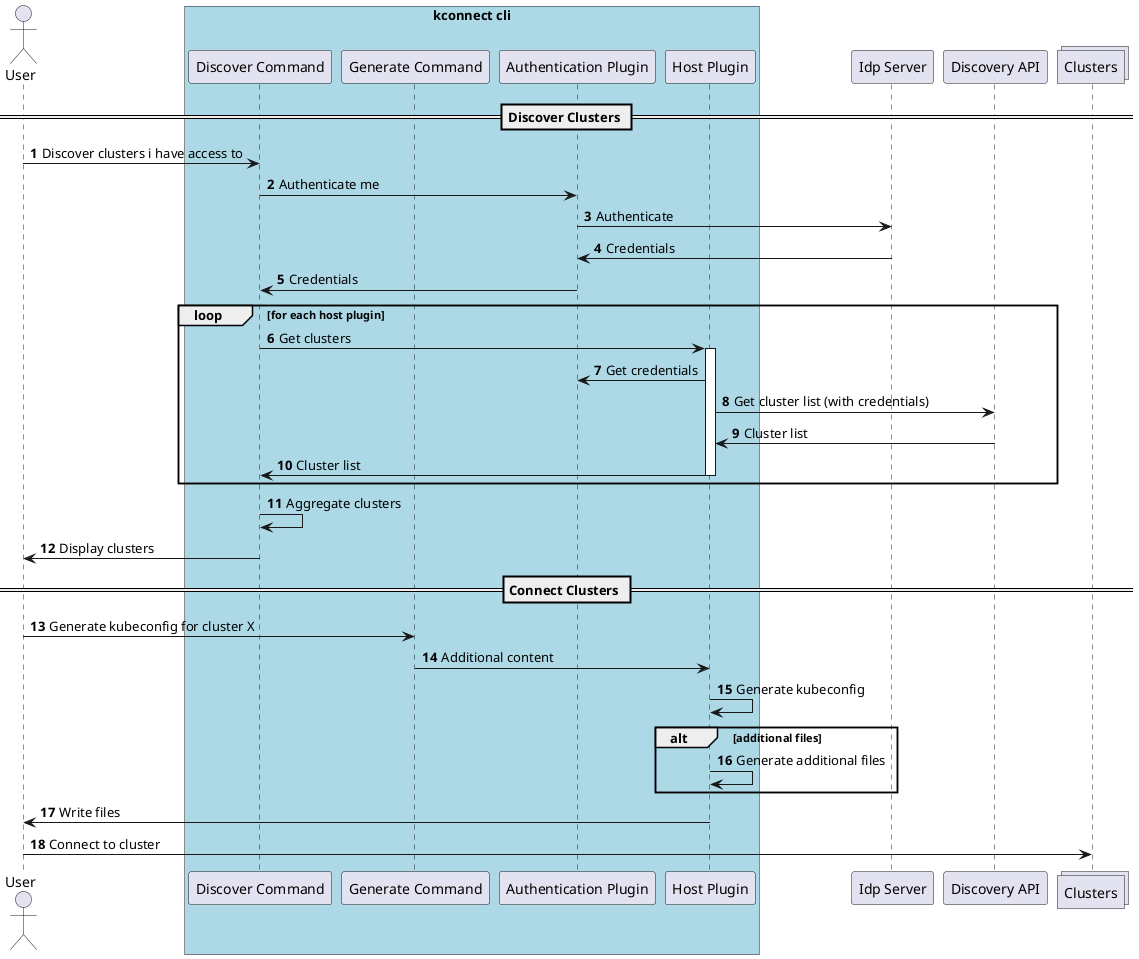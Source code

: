 @startuml component
autonumber
actor User

box "kconnect cli" #LightBlue
participant "Discover Command" as DiscoverCmd
participant "Generate Command" as GenerateCmd
participant "Authentication Plugin" as AuthPlugin
participant "Host Plugin" as HostPlug
end box

participant "Idp Server" as Idp
participant "Discovery API" as DiscoApi
collections Clusters

== Discover Clusters ==

User -> DiscoverCmd: Discover clusters i have access to
DiscoverCmd -> AuthPlugin: Authenticate me
AuthPlugin -> Idp: Authenticate
Idp -> AuthPlugin: Credentials
AuthPlugin -> DiscoverCmd: Credentials
loop for each host plugin
	DiscoverCmd->HostPlug: Get clusters
	activate HostPlug 
	HostPlug -> AuthPlugin: Get credentials
	HostPlug -> DiscoApi: Get cluster list (with credentials)
	DiscoApi -> HostPlug: Cluster list
	HostPlug -> DiscoverCmd: Cluster list
	deactivate HostPlug
end
DiscoverCmd -> DiscoverCmd: Aggregate clusters
DiscoverCmd -> User: Display clusters

== Connect Clusters ==

User -> GenerateCmd: Generate kubeconfig for cluster X
GenerateCmd -> HostPlug: Additional content
HostPlug -> HostPlug: Generate kubeconfig
alt additional files
HostPlug -> HostPlug: Generate additional files
end
HostPlug -> User: Write files
User -> Clusters: Connect to cluster

@enduml